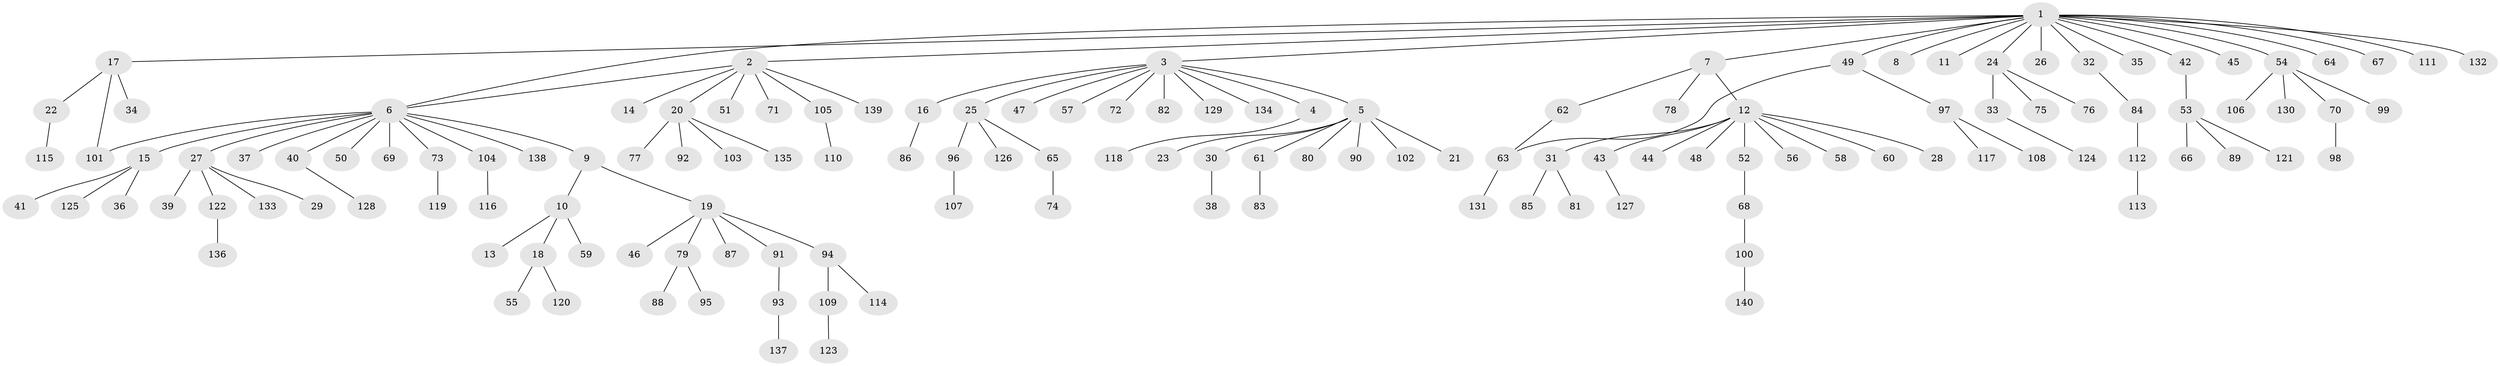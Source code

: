 // Generated by graph-tools (version 1.1) at 2025/01/03/09/25 03:01:50]
// undirected, 140 vertices, 142 edges
graph export_dot {
graph [start="1"]
  node [color=gray90,style=filled];
  1;
  2;
  3;
  4;
  5;
  6;
  7;
  8;
  9;
  10;
  11;
  12;
  13;
  14;
  15;
  16;
  17;
  18;
  19;
  20;
  21;
  22;
  23;
  24;
  25;
  26;
  27;
  28;
  29;
  30;
  31;
  32;
  33;
  34;
  35;
  36;
  37;
  38;
  39;
  40;
  41;
  42;
  43;
  44;
  45;
  46;
  47;
  48;
  49;
  50;
  51;
  52;
  53;
  54;
  55;
  56;
  57;
  58;
  59;
  60;
  61;
  62;
  63;
  64;
  65;
  66;
  67;
  68;
  69;
  70;
  71;
  72;
  73;
  74;
  75;
  76;
  77;
  78;
  79;
  80;
  81;
  82;
  83;
  84;
  85;
  86;
  87;
  88;
  89;
  90;
  91;
  92;
  93;
  94;
  95;
  96;
  97;
  98;
  99;
  100;
  101;
  102;
  103;
  104;
  105;
  106;
  107;
  108;
  109;
  110;
  111;
  112;
  113;
  114;
  115;
  116;
  117;
  118;
  119;
  120;
  121;
  122;
  123;
  124;
  125;
  126;
  127;
  128;
  129;
  130;
  131;
  132;
  133;
  134;
  135;
  136;
  137;
  138;
  139;
  140;
  1 -- 2;
  1 -- 3;
  1 -- 6;
  1 -- 7;
  1 -- 8;
  1 -- 11;
  1 -- 17;
  1 -- 24;
  1 -- 26;
  1 -- 32;
  1 -- 35;
  1 -- 42;
  1 -- 45;
  1 -- 49;
  1 -- 54;
  1 -- 64;
  1 -- 67;
  1 -- 111;
  1 -- 132;
  2 -- 6;
  2 -- 14;
  2 -- 20;
  2 -- 51;
  2 -- 71;
  2 -- 105;
  2 -- 139;
  3 -- 4;
  3 -- 5;
  3 -- 16;
  3 -- 25;
  3 -- 47;
  3 -- 57;
  3 -- 72;
  3 -- 82;
  3 -- 129;
  3 -- 134;
  4 -- 118;
  5 -- 21;
  5 -- 23;
  5 -- 30;
  5 -- 61;
  5 -- 80;
  5 -- 90;
  5 -- 102;
  6 -- 9;
  6 -- 15;
  6 -- 27;
  6 -- 37;
  6 -- 40;
  6 -- 50;
  6 -- 69;
  6 -- 73;
  6 -- 101;
  6 -- 104;
  6 -- 138;
  7 -- 12;
  7 -- 62;
  7 -- 78;
  9 -- 10;
  9 -- 19;
  10 -- 13;
  10 -- 18;
  10 -- 59;
  12 -- 28;
  12 -- 31;
  12 -- 43;
  12 -- 44;
  12 -- 48;
  12 -- 52;
  12 -- 56;
  12 -- 58;
  12 -- 60;
  15 -- 36;
  15 -- 41;
  15 -- 125;
  16 -- 86;
  17 -- 22;
  17 -- 34;
  17 -- 101;
  18 -- 55;
  18 -- 120;
  19 -- 46;
  19 -- 79;
  19 -- 87;
  19 -- 91;
  19 -- 94;
  20 -- 77;
  20 -- 92;
  20 -- 103;
  20 -- 135;
  22 -- 115;
  24 -- 33;
  24 -- 75;
  24 -- 76;
  25 -- 65;
  25 -- 96;
  25 -- 126;
  27 -- 29;
  27 -- 39;
  27 -- 122;
  27 -- 133;
  30 -- 38;
  31 -- 81;
  31 -- 85;
  32 -- 84;
  33 -- 124;
  40 -- 128;
  42 -- 53;
  43 -- 127;
  49 -- 63;
  49 -- 97;
  52 -- 68;
  53 -- 66;
  53 -- 89;
  53 -- 121;
  54 -- 70;
  54 -- 99;
  54 -- 106;
  54 -- 130;
  61 -- 83;
  62 -- 63;
  63 -- 131;
  65 -- 74;
  68 -- 100;
  70 -- 98;
  73 -- 119;
  79 -- 88;
  79 -- 95;
  84 -- 112;
  91 -- 93;
  93 -- 137;
  94 -- 109;
  94 -- 114;
  96 -- 107;
  97 -- 108;
  97 -- 117;
  100 -- 140;
  104 -- 116;
  105 -- 110;
  109 -- 123;
  112 -- 113;
  122 -- 136;
}
